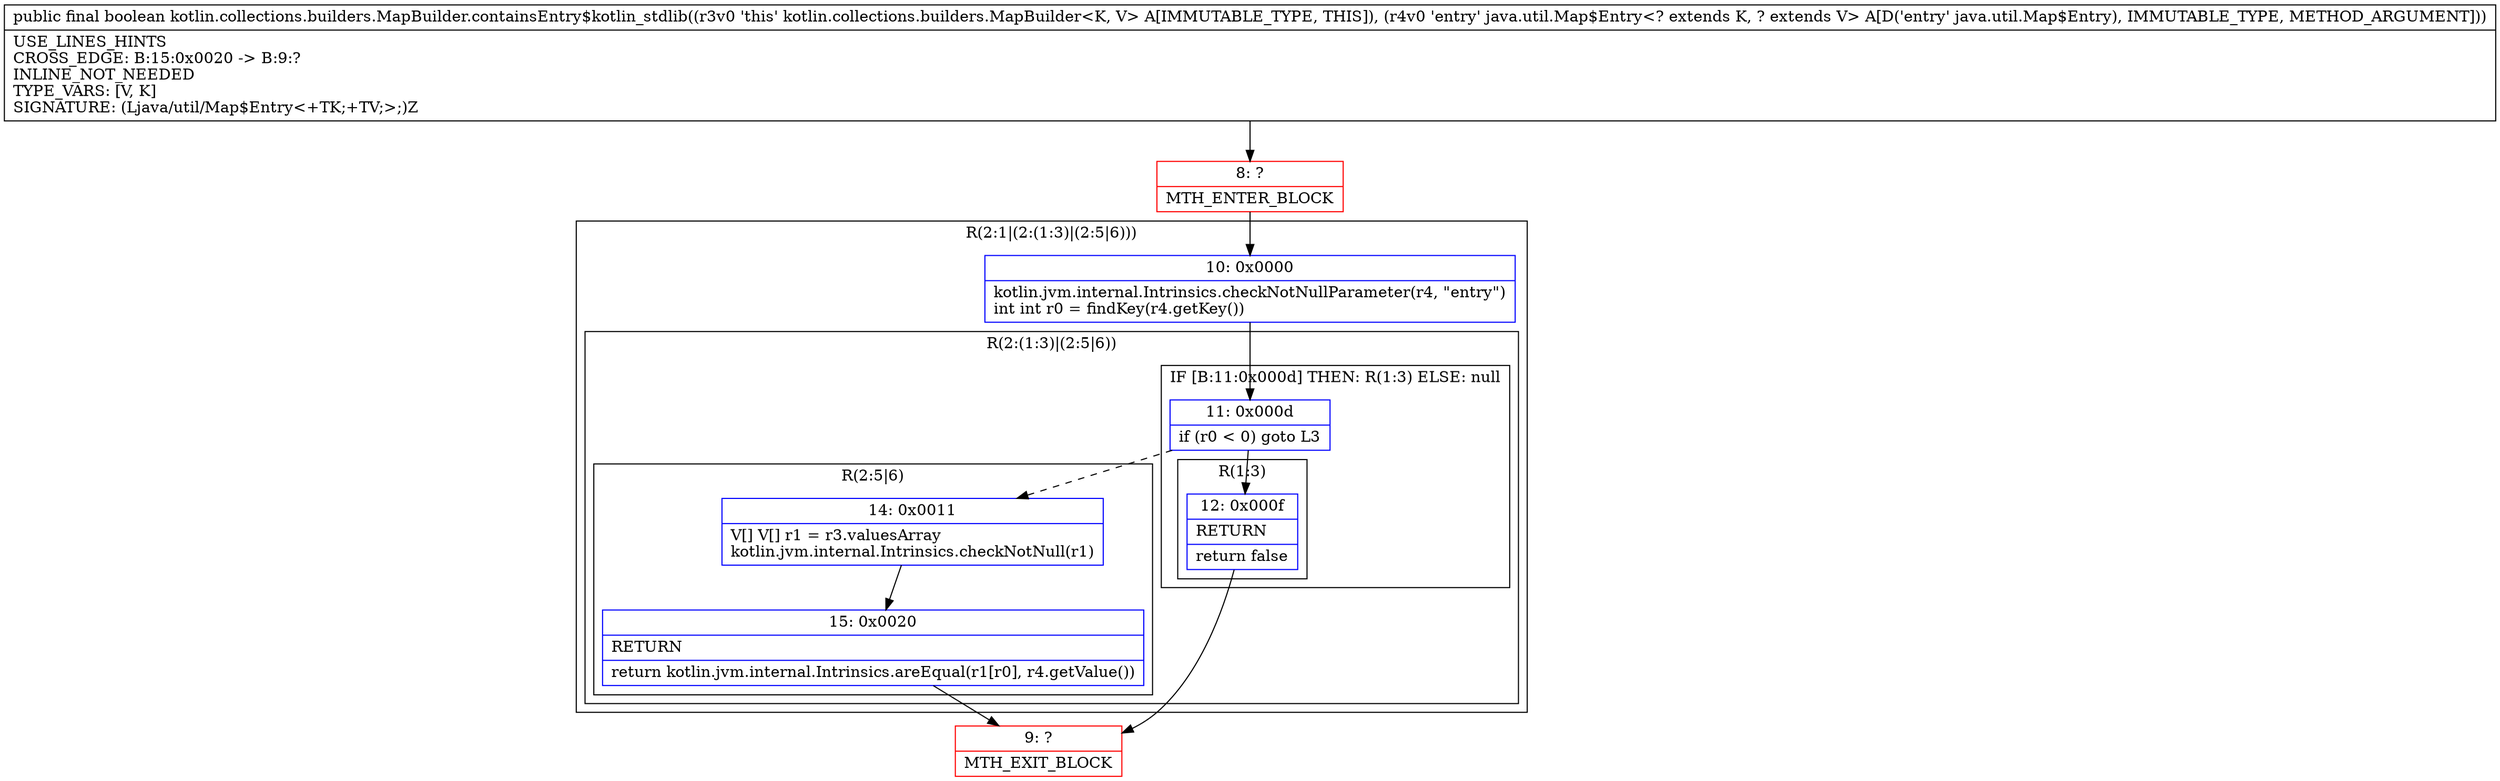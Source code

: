 digraph "CFG forkotlin.collections.builders.MapBuilder.containsEntry$kotlin_stdlib(Ljava\/util\/Map$Entry;)Z" {
subgraph cluster_Region_2050680246 {
label = "R(2:1|(2:(1:3)|(2:5|6)))";
node [shape=record,color=blue];
Node_10 [shape=record,label="{10\:\ 0x0000|kotlin.jvm.internal.Intrinsics.checkNotNullParameter(r4, \"entry\")\lint int r0 = findKey(r4.getKey())\l}"];
subgraph cluster_Region_403644382 {
label = "R(2:(1:3)|(2:5|6))";
node [shape=record,color=blue];
subgraph cluster_IfRegion_796773703 {
label = "IF [B:11:0x000d] THEN: R(1:3) ELSE: null";
node [shape=record,color=blue];
Node_11 [shape=record,label="{11\:\ 0x000d|if (r0 \< 0) goto L3\l}"];
subgraph cluster_Region_1566471841 {
label = "R(1:3)";
node [shape=record,color=blue];
Node_12 [shape=record,label="{12\:\ 0x000f|RETURN\l|return false\l}"];
}
}
subgraph cluster_Region_1630481851 {
label = "R(2:5|6)";
node [shape=record,color=blue];
Node_14 [shape=record,label="{14\:\ 0x0011|V[] V[] r1 = r3.valuesArray\lkotlin.jvm.internal.Intrinsics.checkNotNull(r1)\l}"];
Node_15 [shape=record,label="{15\:\ 0x0020|RETURN\l|return kotlin.jvm.internal.Intrinsics.areEqual(r1[r0], r4.getValue())\l}"];
}
}
}
Node_8 [shape=record,color=red,label="{8\:\ ?|MTH_ENTER_BLOCK\l}"];
Node_9 [shape=record,color=red,label="{9\:\ ?|MTH_EXIT_BLOCK\l}"];
MethodNode[shape=record,label="{public final boolean kotlin.collections.builders.MapBuilder.containsEntry$kotlin_stdlib((r3v0 'this' kotlin.collections.builders.MapBuilder\<K, V\> A[IMMUTABLE_TYPE, THIS]), (r4v0 'entry' java.util.Map$Entry\<? extends K, ? extends V\> A[D('entry' java.util.Map$Entry), IMMUTABLE_TYPE, METHOD_ARGUMENT]))  | USE_LINES_HINTS\lCROSS_EDGE: B:15:0x0020 \-\> B:9:?\lINLINE_NOT_NEEDED\lTYPE_VARS: [V, K]\lSIGNATURE: (Ljava\/util\/Map$Entry\<+TK;+TV;\>;)Z\l}"];
MethodNode -> Node_8;Node_10 -> Node_11;
Node_11 -> Node_12;
Node_11 -> Node_14[style=dashed];
Node_12 -> Node_9;
Node_14 -> Node_15;
Node_15 -> Node_9;
Node_8 -> Node_10;
}

